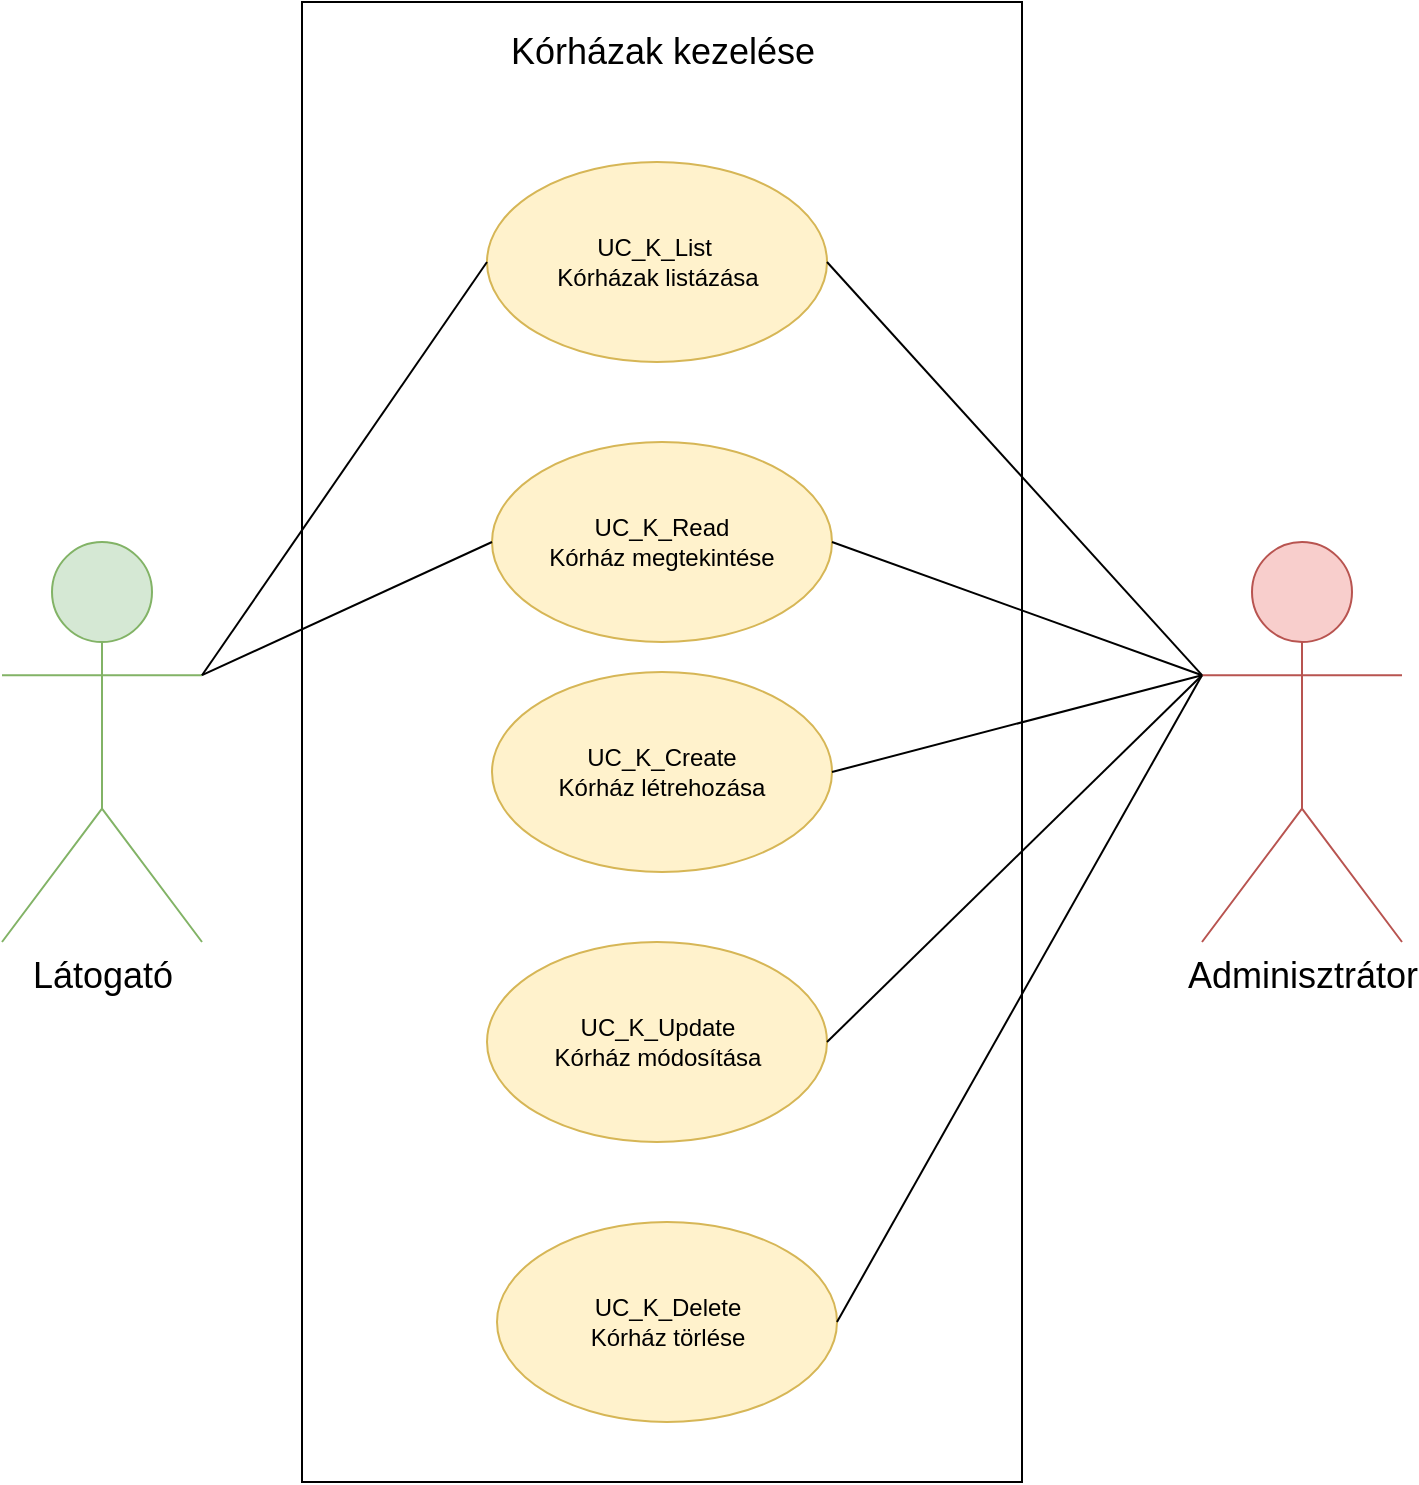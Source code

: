 <mxfile version="26.1.1">
  <diagram name="1 oldal" id="9EDdmoODG-AHJ6M1djx7">
    <mxGraphModel dx="1444" dy="887" grid="1" gridSize="10" guides="1" tooltips="1" connect="1" arrows="1" fold="1" page="1" pageScale="1" pageWidth="827" pageHeight="1169" math="0" shadow="0">
      <root>
        <mxCell id="0" />
        <mxCell id="1" parent="0" />
        <mxCell id="c60Iqe1H_fqOl_x59sbB-18" value="" style="group" vertex="1" connectable="0" parent="1">
          <mxGeometry x="63" y="250" width="700" height="740" as="geometry" />
        </mxCell>
        <mxCell id="c60Iqe1H_fqOl_x59sbB-3" value="" style="group" vertex="1" connectable="0" parent="c60Iqe1H_fqOl_x59sbB-18">
          <mxGeometry x="150" width="360" height="740" as="geometry" />
        </mxCell>
        <mxCell id="c60Iqe1H_fqOl_x59sbB-1" value="" style="rounded=0;whiteSpace=wrap;html=1;" vertex="1" parent="c60Iqe1H_fqOl_x59sbB-3">
          <mxGeometry width="360" height="740" as="geometry" />
        </mxCell>
        <mxCell id="c60Iqe1H_fqOl_x59sbB-2" value="Kórházak kezelése" style="text;html=1;align=center;verticalAlign=middle;whiteSpace=wrap;rounded=0;fontSize=18;" vertex="1" parent="c60Iqe1H_fqOl_x59sbB-3">
          <mxGeometry x="97.5" y="10" width="165" height="30" as="geometry" />
        </mxCell>
        <mxCell id="c60Iqe1H_fqOl_x59sbB-6" value="UC_K_List&amp;nbsp;&lt;br&gt;Kórházak listázása" style="ellipse;whiteSpace=wrap;html=1;fillColor=#fff2cc;strokeColor=#d6b656;" vertex="1" parent="c60Iqe1H_fqOl_x59sbB-3">
          <mxGeometry x="92.5" y="80" width="170" height="100" as="geometry" />
        </mxCell>
        <mxCell id="c60Iqe1H_fqOl_x59sbB-7" value="UC_K_Create&lt;br&gt;Kórház létrehozása" style="ellipse;whiteSpace=wrap;html=1;fillColor=#fff2cc;strokeColor=#d6b656;" vertex="1" parent="c60Iqe1H_fqOl_x59sbB-3">
          <mxGeometry x="95" y="335" width="170" height="100" as="geometry" />
        </mxCell>
        <mxCell id="c60Iqe1H_fqOl_x59sbB-8" value="UC_K_Read&lt;br&gt;Kórház megtekintése" style="ellipse;whiteSpace=wrap;html=1;fillColor=#fff2cc;strokeColor=#d6b656;" vertex="1" parent="c60Iqe1H_fqOl_x59sbB-3">
          <mxGeometry x="95" y="220" width="170" height="100" as="geometry" />
        </mxCell>
        <mxCell id="c60Iqe1H_fqOl_x59sbB-9" value="UC_K_Update&lt;br&gt;Kórház módosítása" style="ellipse;whiteSpace=wrap;html=1;fillColor=#fff2cc;strokeColor=#d6b656;" vertex="1" parent="c60Iqe1H_fqOl_x59sbB-3">
          <mxGeometry x="92.5" y="470" width="170" height="100" as="geometry" />
        </mxCell>
        <mxCell id="c60Iqe1H_fqOl_x59sbB-10" value="UC_K_Delete&lt;br&gt;Kórház törlése" style="ellipse;whiteSpace=wrap;html=1;fillColor=#fff2cc;strokeColor=#d6b656;" vertex="1" parent="c60Iqe1H_fqOl_x59sbB-3">
          <mxGeometry x="97.5" y="610" width="170" height="100" as="geometry" />
        </mxCell>
        <mxCell id="c60Iqe1H_fqOl_x59sbB-4" value="&lt;font style=&quot;font-size: 18px;&quot;&gt;Látogató&lt;/font&gt;" style="shape=umlActor;verticalLabelPosition=bottom;verticalAlign=top;html=1;outlineConnect=0;fillColor=#d5e8d4;strokeColor=#82b366;" vertex="1" parent="c60Iqe1H_fqOl_x59sbB-18">
          <mxGeometry y="270" width="100" height="200" as="geometry" />
        </mxCell>
        <mxCell id="c60Iqe1H_fqOl_x59sbB-5" value="&lt;font style=&quot;font-size: 18px;&quot;&gt;Adminisztrátor&lt;/font&gt;" style="shape=umlActor;verticalLabelPosition=bottom;verticalAlign=top;html=1;outlineConnect=0;fillColor=#f8cecc;strokeColor=#b85450;" vertex="1" parent="c60Iqe1H_fqOl_x59sbB-18">
          <mxGeometry x="600" y="270" width="100" height="200" as="geometry" />
        </mxCell>
        <mxCell id="c60Iqe1H_fqOl_x59sbB-11" value="" style="endArrow=none;html=1;rounded=0;entryX=0;entryY=0.5;entryDx=0;entryDy=0;exitX=1;exitY=0.333;exitDx=0;exitDy=0;exitPerimeter=0;" edge="1" parent="c60Iqe1H_fqOl_x59sbB-18" source="c60Iqe1H_fqOl_x59sbB-4" target="c60Iqe1H_fqOl_x59sbB-6">
          <mxGeometry width="50" height="50" relative="1" as="geometry">
            <mxPoint x="110" y="280" as="sourcePoint" />
            <mxPoint x="160" y="230" as="targetPoint" />
          </mxGeometry>
        </mxCell>
        <mxCell id="c60Iqe1H_fqOl_x59sbB-12" value="" style="endArrow=none;html=1;rounded=0;entryX=0;entryY=0.5;entryDx=0;entryDy=0;exitX=1;exitY=0.333;exitDx=0;exitDy=0;exitPerimeter=0;" edge="1" parent="c60Iqe1H_fqOl_x59sbB-18" source="c60Iqe1H_fqOl_x59sbB-4" target="c60Iqe1H_fqOl_x59sbB-8">
          <mxGeometry width="50" height="50" relative="1" as="geometry">
            <mxPoint x="107.5" y="330" as="sourcePoint" />
            <mxPoint x="242.5" y="190" as="targetPoint" />
          </mxGeometry>
        </mxCell>
        <mxCell id="c60Iqe1H_fqOl_x59sbB-14" value="" style="endArrow=none;html=1;rounded=0;entryX=0;entryY=0.333;entryDx=0;entryDy=0;entryPerimeter=0;exitX=1;exitY=0.5;exitDx=0;exitDy=0;" edge="1" parent="c60Iqe1H_fqOl_x59sbB-18" source="c60Iqe1H_fqOl_x59sbB-8" target="c60Iqe1H_fqOl_x59sbB-5">
          <mxGeometry width="50" height="50" relative="1" as="geometry">
            <mxPoint x="470" y="200" as="sourcePoint" />
            <mxPoint x="600" y="300" as="targetPoint" />
          </mxGeometry>
        </mxCell>
        <mxCell id="c60Iqe1H_fqOl_x59sbB-13" value="" style="endArrow=none;html=1;rounded=0;entryX=0;entryY=0.333;entryDx=0;entryDy=0;entryPerimeter=0;exitX=1;exitY=0.5;exitDx=0;exitDy=0;" edge="1" parent="c60Iqe1H_fqOl_x59sbB-18" source="c60Iqe1H_fqOl_x59sbB-6" target="c60Iqe1H_fqOl_x59sbB-5">
          <mxGeometry width="50" height="50" relative="1" as="geometry">
            <mxPoint x="470" y="150" as="sourcePoint" />
            <mxPoint x="600" y="340" as="targetPoint" />
          </mxGeometry>
        </mxCell>
        <mxCell id="c60Iqe1H_fqOl_x59sbB-15" value="" style="endArrow=none;html=1;rounded=0;entryX=0;entryY=0.333;entryDx=0;entryDy=0;entryPerimeter=0;exitX=1;exitY=0.5;exitDx=0;exitDy=0;" edge="1" parent="c60Iqe1H_fqOl_x59sbB-18" source="c60Iqe1H_fqOl_x59sbB-7" target="c60Iqe1H_fqOl_x59sbB-5">
          <mxGeometry width="50" height="50" relative="1" as="geometry">
            <mxPoint x="460" y="260" as="sourcePoint" />
            <mxPoint x="590" y="370" as="targetPoint" />
          </mxGeometry>
        </mxCell>
        <mxCell id="c60Iqe1H_fqOl_x59sbB-16" value="" style="endArrow=none;html=1;rounded=0;entryX=0;entryY=0.333;entryDx=0;entryDy=0;entryPerimeter=0;exitX=1;exitY=0.5;exitDx=0;exitDy=0;" edge="1" parent="c60Iqe1H_fqOl_x59sbB-18" source="c60Iqe1H_fqOl_x59sbB-9" target="c60Iqe1H_fqOl_x59sbB-5">
          <mxGeometry width="50" height="50" relative="1" as="geometry">
            <mxPoint x="460" y="310" as="sourcePoint" />
            <mxPoint x="590" y="410" as="targetPoint" />
          </mxGeometry>
        </mxCell>
        <mxCell id="c60Iqe1H_fqOl_x59sbB-17" value="" style="endArrow=none;html=1;rounded=0;entryX=0;entryY=0.333;entryDx=0;entryDy=0;entryPerimeter=0;exitX=1;exitY=0.5;exitDx=0;exitDy=0;" edge="1" parent="c60Iqe1H_fqOl_x59sbB-18" source="c60Iqe1H_fqOl_x59sbB-10" target="c60Iqe1H_fqOl_x59sbB-5">
          <mxGeometry width="50" height="50" relative="1" as="geometry">
            <mxPoint x="440" y="380" as="sourcePoint" />
            <mxPoint x="570" y="480" as="targetPoint" />
          </mxGeometry>
        </mxCell>
      </root>
    </mxGraphModel>
  </diagram>
</mxfile>
